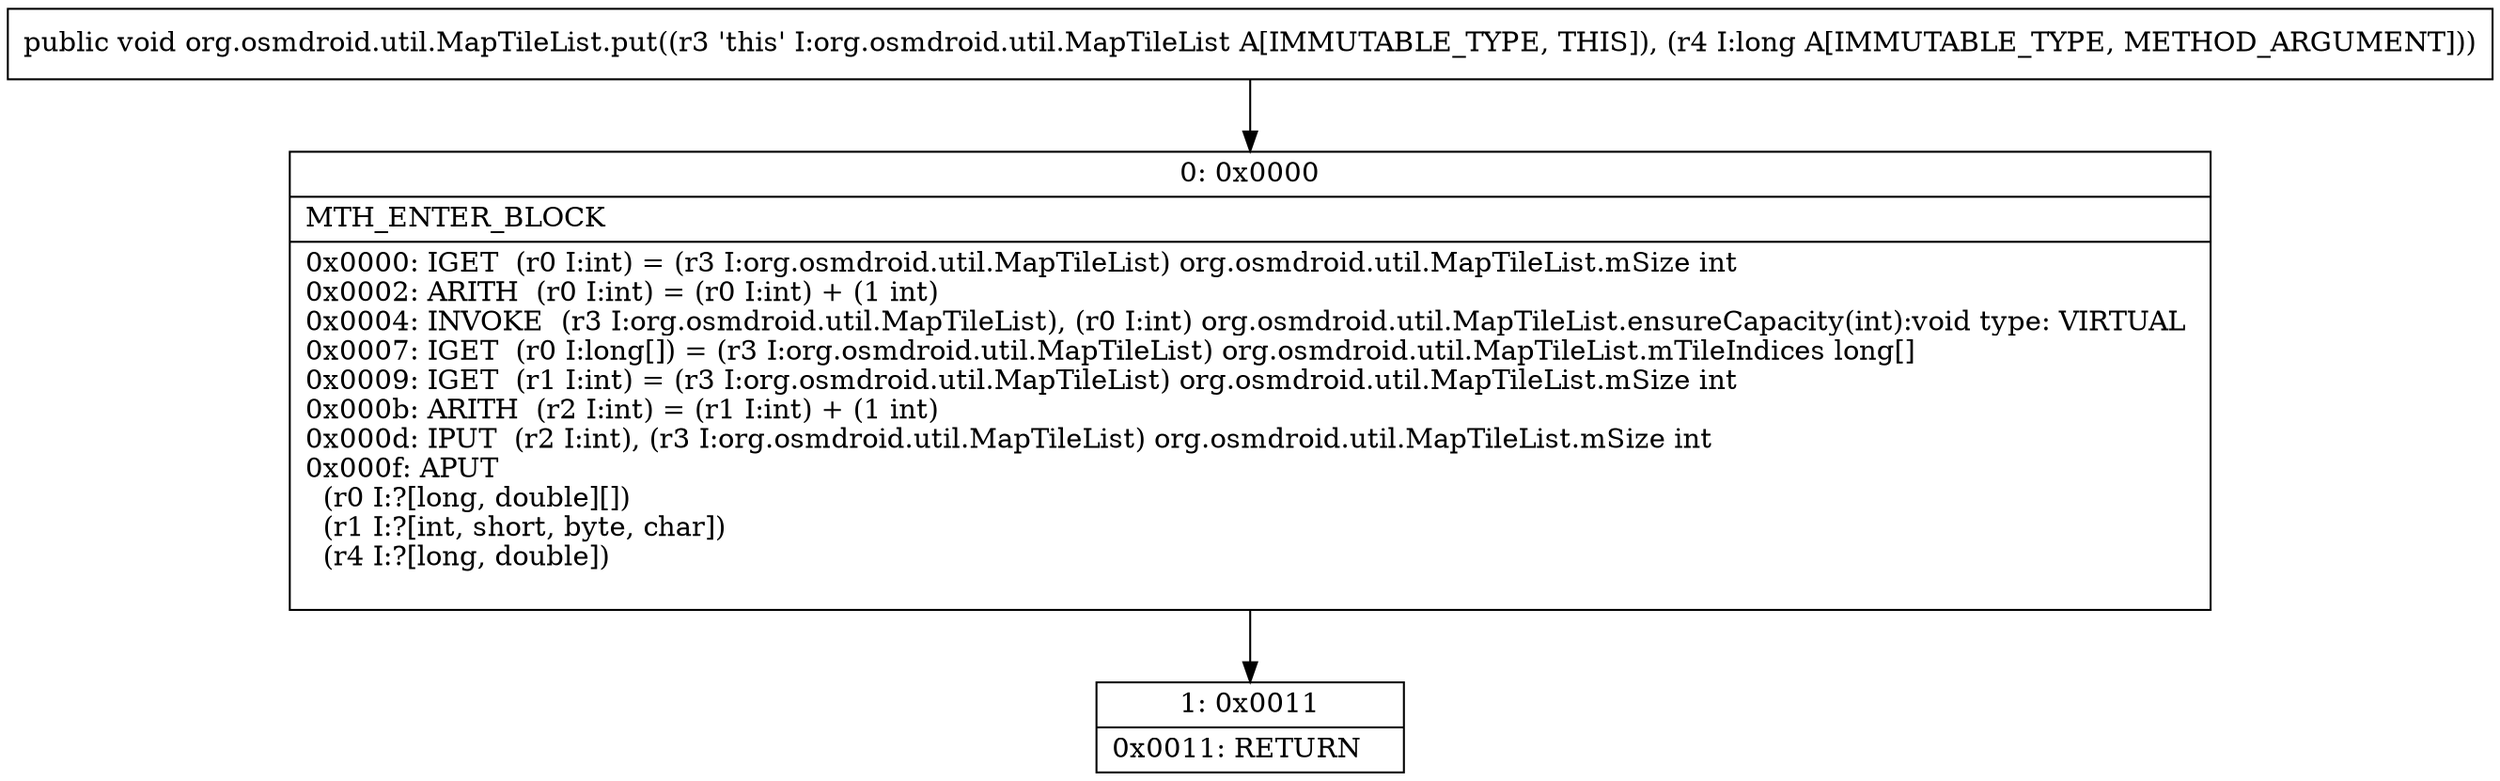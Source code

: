 digraph "CFG fororg.osmdroid.util.MapTileList.put(J)V" {
Node_0 [shape=record,label="{0\:\ 0x0000|MTH_ENTER_BLOCK\l|0x0000: IGET  (r0 I:int) = (r3 I:org.osmdroid.util.MapTileList) org.osmdroid.util.MapTileList.mSize int \l0x0002: ARITH  (r0 I:int) = (r0 I:int) + (1 int) \l0x0004: INVOKE  (r3 I:org.osmdroid.util.MapTileList), (r0 I:int) org.osmdroid.util.MapTileList.ensureCapacity(int):void type: VIRTUAL \l0x0007: IGET  (r0 I:long[]) = (r3 I:org.osmdroid.util.MapTileList) org.osmdroid.util.MapTileList.mTileIndices long[] \l0x0009: IGET  (r1 I:int) = (r3 I:org.osmdroid.util.MapTileList) org.osmdroid.util.MapTileList.mSize int \l0x000b: ARITH  (r2 I:int) = (r1 I:int) + (1 int) \l0x000d: IPUT  (r2 I:int), (r3 I:org.osmdroid.util.MapTileList) org.osmdroid.util.MapTileList.mSize int \l0x000f: APUT  \l  (r0 I:?[long, double][])\l  (r1 I:?[int, short, byte, char])\l  (r4 I:?[long, double])\l \l}"];
Node_1 [shape=record,label="{1\:\ 0x0011|0x0011: RETURN   \l}"];
MethodNode[shape=record,label="{public void org.osmdroid.util.MapTileList.put((r3 'this' I:org.osmdroid.util.MapTileList A[IMMUTABLE_TYPE, THIS]), (r4 I:long A[IMMUTABLE_TYPE, METHOD_ARGUMENT])) }"];
MethodNode -> Node_0;
Node_0 -> Node_1;
}


